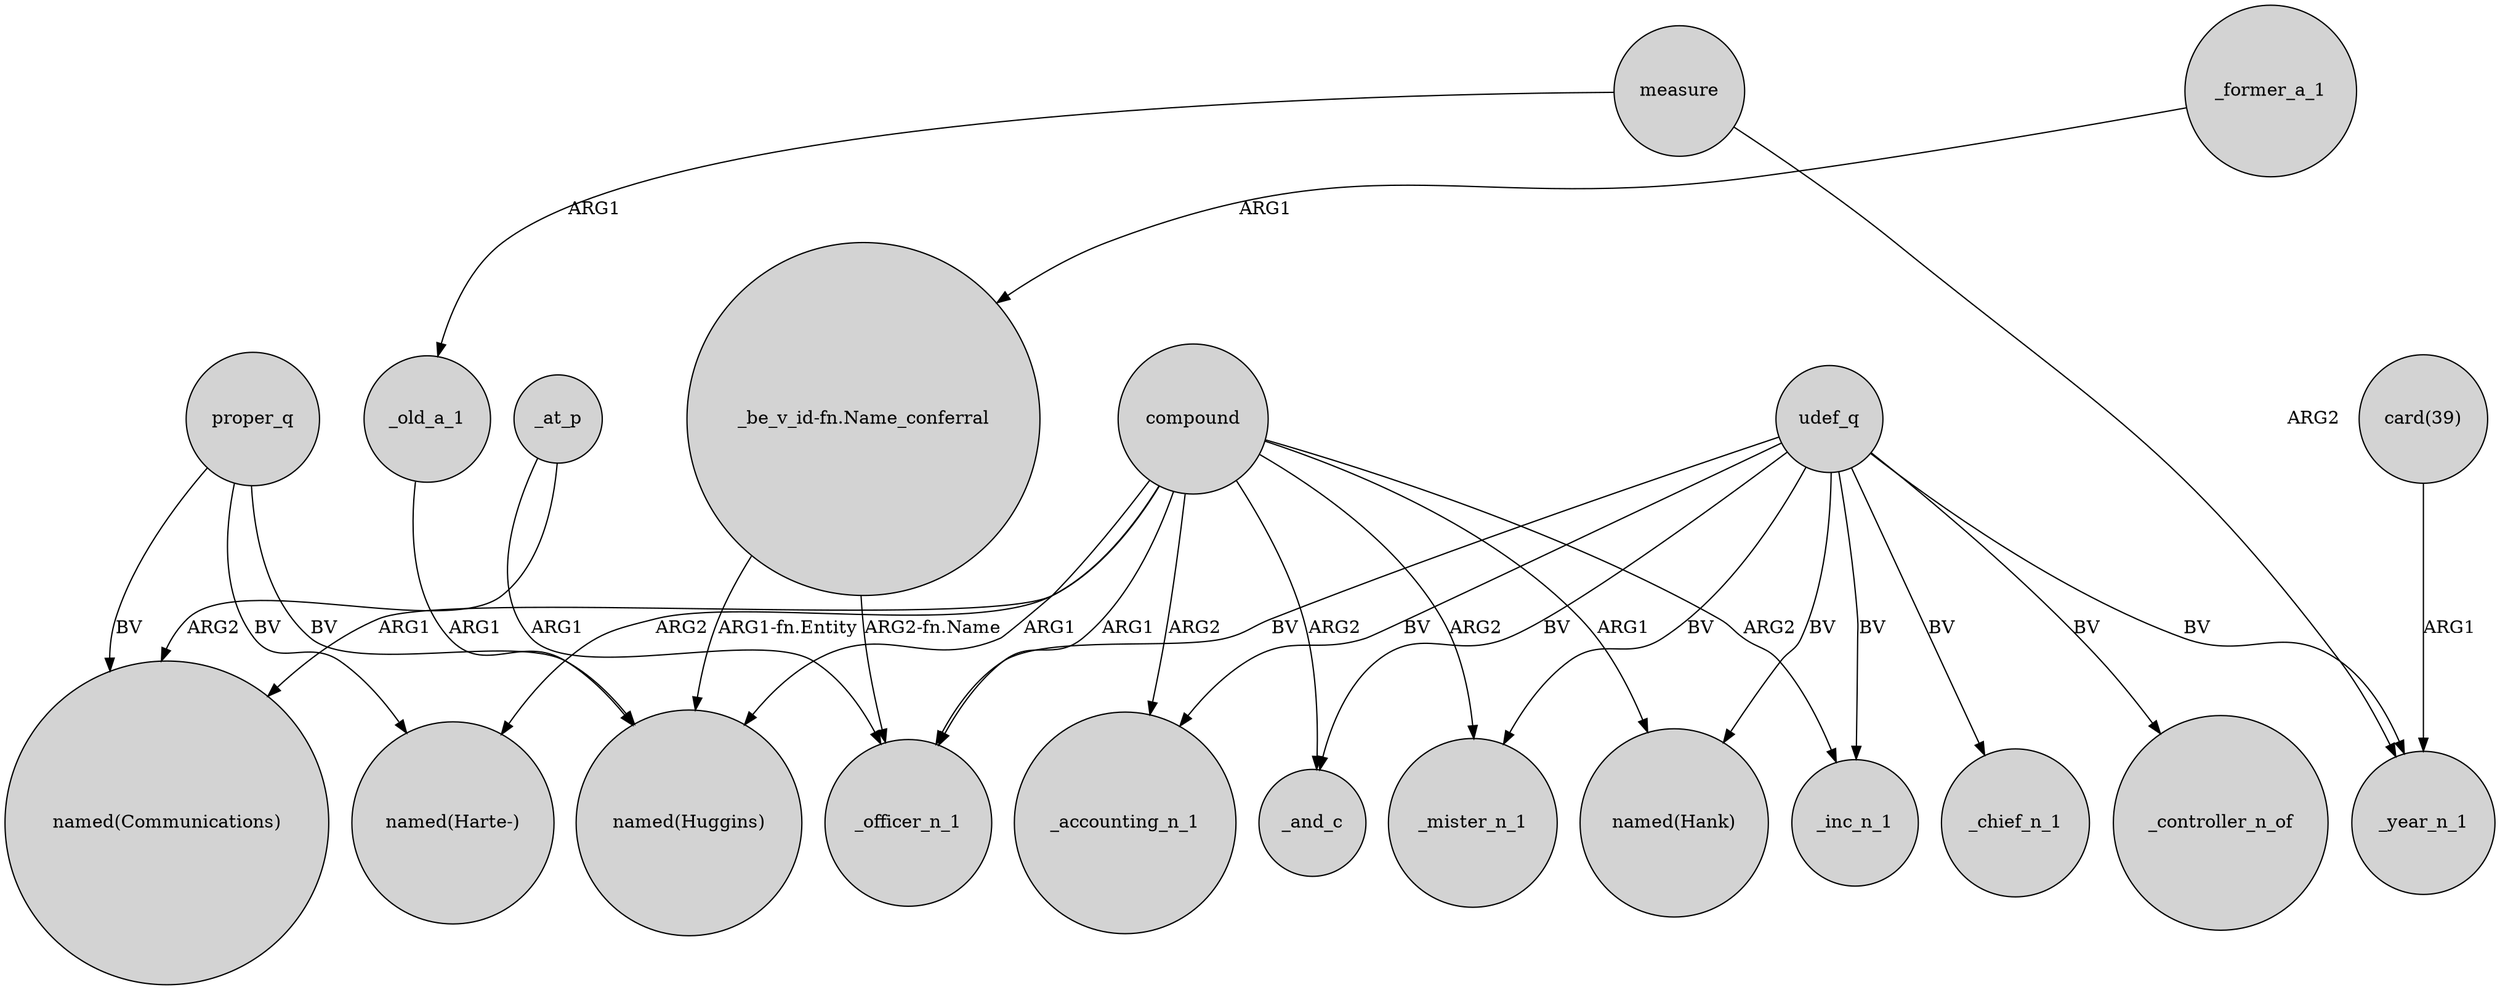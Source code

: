 digraph {
	node [shape=circle style=filled]
	udef_q -> "named(Hank)" [label=BV]
	compound -> _mister_n_1 [label=ARG2]
	proper_q -> "named(Communications)" [label=BV]
	compound -> "named(Huggins)" [label=ARG1]
	proper_q -> "named(Huggins)" [label=BV]
	compound -> "named(Communications)" [label=ARG1]
	udef_q -> _chief_n_1 [label=BV]
	measure -> _old_a_1 [label=ARG1]
	udef_q -> _mister_n_1 [label=BV]
	udef_q -> _and_c [label=BV]
	compound -> _and_c [label=ARG2]
	udef_q -> _inc_n_1 [label=BV]
	measure -> _year_n_1 [label=ARG2]
	compound -> _inc_n_1 [label=ARG2]
	"_be_v_id-fn.Name_conferral" -> _officer_n_1 [label="ARG2-fn.Name"]
	udef_q -> _officer_n_1 [label=BV]
	compound -> _officer_n_1 [label=ARG1]
	compound -> "named(Harte-)" [label=ARG2]
	_at_p -> _officer_n_1 [label=ARG1]
	udef_q -> _year_n_1 [label=BV]
	compound -> _accounting_n_1 [label=ARG2]
	udef_q -> _accounting_n_1 [label=BV]
	"card(39)" -> _year_n_1 [label=ARG1]
	proper_q -> "named(Harte-)" [label=BV]
	"_be_v_id-fn.Name_conferral" -> "named(Huggins)" [label="ARG1-fn.Entity"]
	udef_q -> _controller_n_of [label=BV]
	_at_p -> "named(Communications)" [label=ARG2]
	compound -> "named(Hank)" [label=ARG1]
	_former_a_1 -> "_be_v_id-fn.Name_conferral" [label=ARG1]
	_old_a_1 -> "named(Huggins)" [label=ARG1]
}
